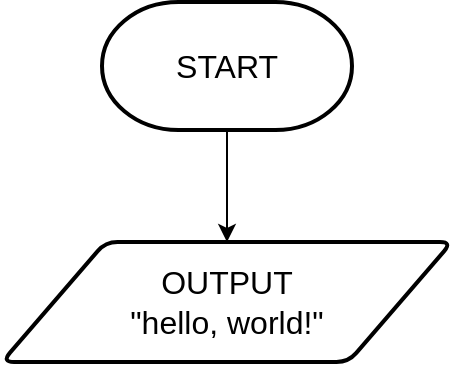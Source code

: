 <mxfile version="13.9.6" type="device"><diagram id="al_GIwDXCBi01XJKTwZ2" name="Page-1"><mxGraphModel dx="868" dy="496" grid="1" gridSize="10" guides="1" tooltips="1" connect="1" arrows="1" fold="1" page="1" pageScale="1" pageWidth="827" pageHeight="1169" math="0" shadow="0"><root><mxCell id="0"/><mxCell id="1" parent="0"/><mxCell id="ItNjuEPhxAAZ_Kc9E3bE-3" style="edgeStyle=orthogonalEdgeStyle;rounded=0;orthogonalLoop=1;jettySize=auto;html=1;entryX=0.5;entryY=0;entryDx=0;entryDy=0;fontSize=16;" edge="1" parent="1" source="ItNjuEPhxAAZ_Kc9E3bE-1" target="ItNjuEPhxAAZ_Kc9E3bE-2"><mxGeometry relative="1" as="geometry"/></mxCell><mxCell id="ItNjuEPhxAAZ_Kc9E3bE-1" value="START" style="strokeWidth=2;html=1;shape=mxgraph.flowchart.terminator;whiteSpace=wrap;fontSize=16;" vertex="1" parent="1"><mxGeometry x="351" y="40" width="125" height="64" as="geometry"/></mxCell><mxCell id="ItNjuEPhxAAZ_Kc9E3bE-2" value="OUTPUT&lt;br&gt;&quot;hello, world!&quot;" style="shape=parallelogram;html=1;strokeWidth=2;perimeter=parallelogramPerimeter;whiteSpace=wrap;rounded=1;arcSize=12;size=0.23;fontSize=16;spacing=2;" vertex="1" parent="1"><mxGeometry x="301" y="160" width="225" height="60" as="geometry"/></mxCell></root></mxGraphModel></diagram></mxfile>